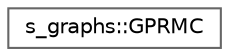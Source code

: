digraph "Graphical Class Hierarchy"
{
 // LATEX_PDF_SIZE
  bgcolor="transparent";
  edge [fontname=Helvetica,fontsize=10,labelfontname=Helvetica,labelfontsize=10];
  node [fontname=Helvetica,fontsize=10,shape=box,height=0.2,width=0.4];
  rankdir="LR";
  Node0 [label="s_graphs::GPRMC",height=0.2,width=0.4,color="grey40", fillcolor="white", style="filled",URL="$structs__graphs_1_1GPRMC.html",tooltip=" "];
}
